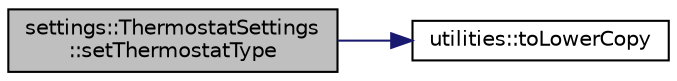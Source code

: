 digraph "settings::ThermostatSettings::setThermostatType"
{
 // LATEX_PDF_SIZE
  edge [fontname="Helvetica",fontsize="10",labelfontname="Helvetica",labelfontsize="10"];
  node [fontname="Helvetica",fontsize="10",shape=record];
  rankdir="LR";
  Node1 [label="settings::ThermostatSettings\l::setThermostatType",height=0.2,width=0.4,color="black", fillcolor="grey75", style="filled", fontcolor="black",tooltip="sets the thermostatType to enum in settings"];
  Node1 -> Node2 [color="midnightblue",fontsize="10",style="solid",fontname="Helvetica"];
  Node2 [label="utilities::toLowerCopy",height=0.2,width=0.4,color="black", fillcolor="white", style="filled",URL="$namespaceutilities.html#a00b80743096ddd313ba418b9a7730698",tooltip="returns a copy of a string all lower case"];
}
